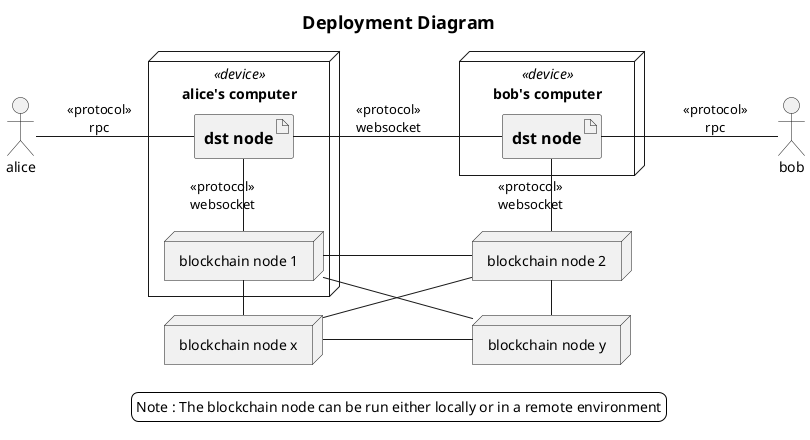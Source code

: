 @startuml deployment_diagram

title =Deployment Diagram

left to right direction
skinparam {
 DefaultTextAlignment center
 LegendBackgroundColor white
}

actor alice
actor bob

node "alice's computer" <<device>> {
artifact "==dst node"  as alice_dst_node
node "blockchain node 1" as blockchain_node_1
}

node "bob's computer" <<device>> {
artifact "==dst node" as bob_dst_node
}

node "blockchain node 2" as blockchain_node_2
node "blockchain node x" as blockchain_node_x
node "blockchain node y" as blockchain_node_y

' since left to right direction has be defined,
' the meaninig of keywords change as below
' Keyword => actual meaning
' up    => left
' down  => right
' left  => up
' right => down

alice-down-alice_dst_node : <<protocol>>\nrpc
alice_dst_node-down-bob_dst_node : <<protocol>>\nwebsocket
bob_dst_node-down-bob : <<protocol>>\nrpc
alice_dst_node-right-blockchain_node_1 : <<protocol>>\nwebsocket
bob_dst_node-right-blockchain_node_2 : <<protocol>>\nwebsocket

' p2p connections in blockchain network
blockchain_node_1-down-blockchain_node_2
blockchain_node_1-right-blockchain_node_x
blockchain_node_2-right-blockchain_node_y
blockchain_node_x-down-blockchain_node_y
blockchain_node_1-right-blockchain_node_y
blockchain_node_x-right-blockchain_node_2

legend
Note : The blockchain node can be run either locally or in a remote environment
endlegend

@enduml